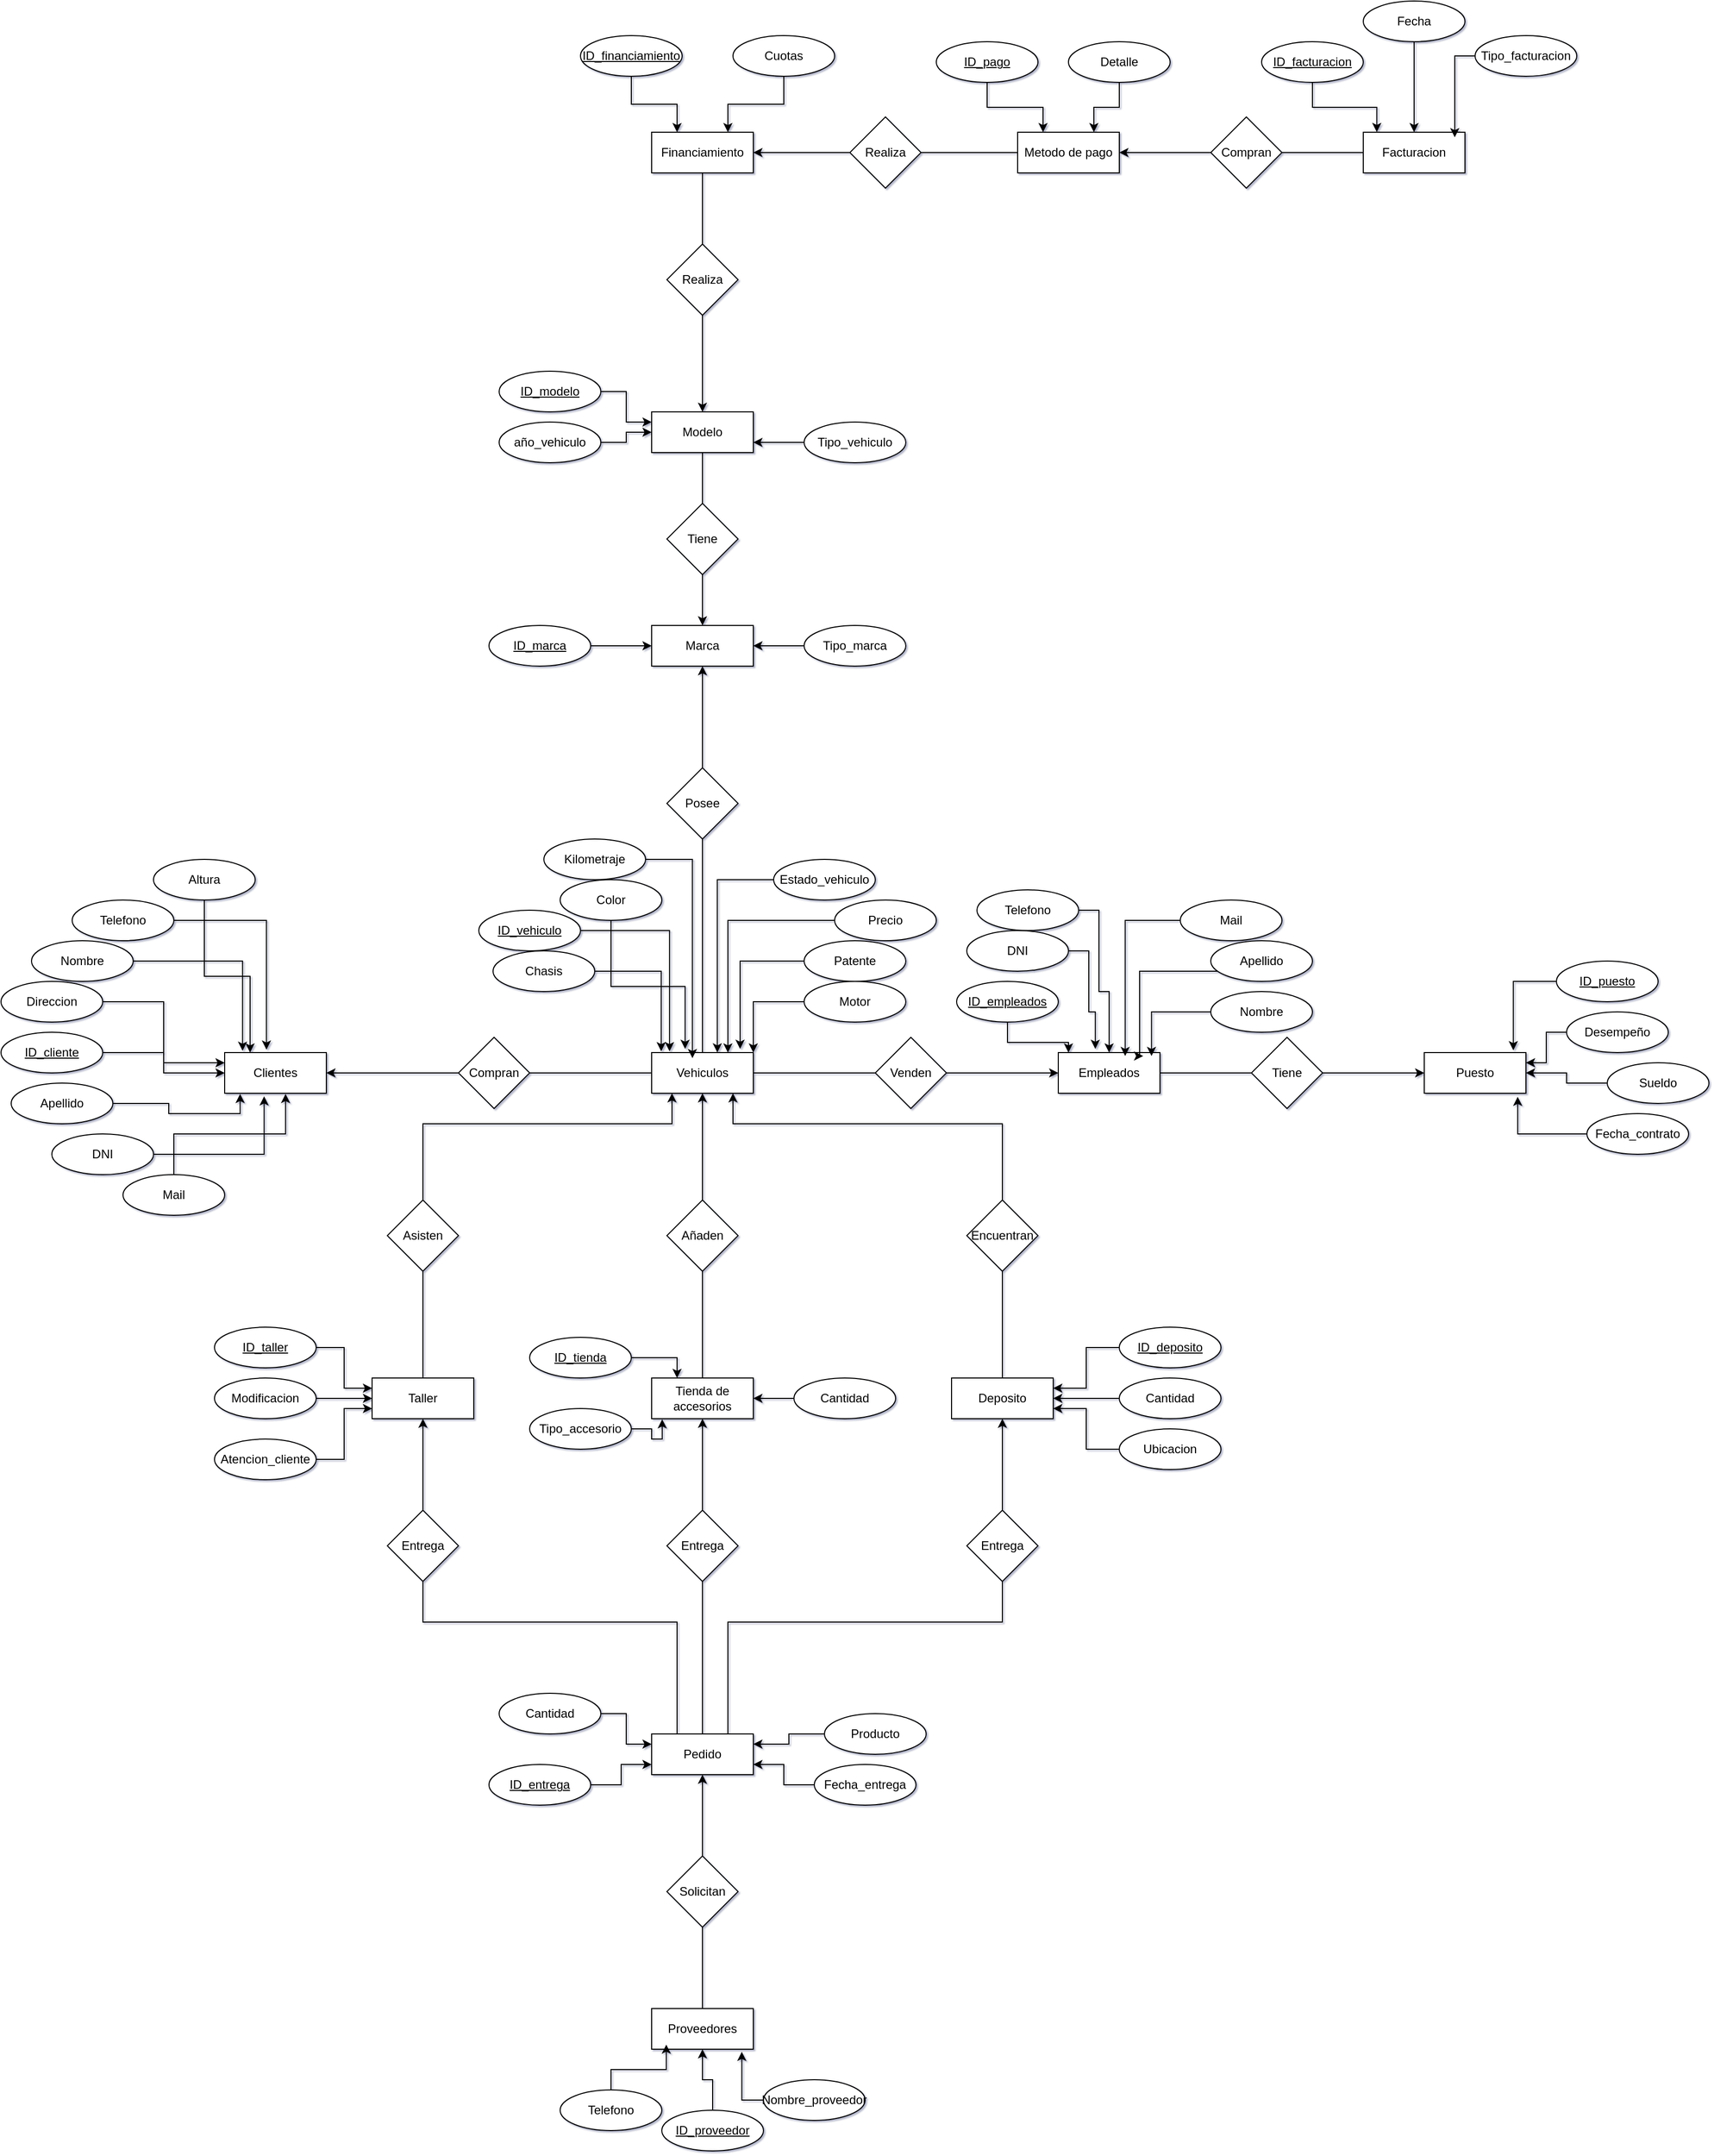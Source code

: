 <mxfile>
    <diagram name="Página-1" id="t1kIHyT1QOls8gjsTwmw">
        <mxGraphModel dx="1359" dy="1644" grid="1" gridSize="10" guides="1" tooltips="1" connect="1" arrows="1" fold="1" page="1" pageScale="1" pageWidth="827" pageHeight="1169" math="0" shadow="1">
            <root>
                <mxCell id="0"/>
                <mxCell id="1" parent="0"/>
                <mxCell id="2bgATZwEisg2KayfH_5u-1" value="Proveedores" style="rounded=0;whiteSpace=wrap;html=1;" parent="1" vertex="1">
                    <mxGeometry x="470" y="1310" width="100" height="40" as="geometry"/>
                </mxCell>
                <mxCell id="2bgATZwEisg2KayfH_5u-2" value="Tienda de accesorios" style="rounded=0;whiteSpace=wrap;html=1;" parent="1" vertex="1">
                    <mxGeometry x="470" y="690" width="100" height="40" as="geometry"/>
                </mxCell>
                <mxCell id="2bgATZwEisg2KayfH_5u-3" value="Deposito" style="rounded=0;whiteSpace=wrap;html=1;" parent="1" vertex="1">
                    <mxGeometry x="765" y="690" width="100" height="40" as="geometry"/>
                </mxCell>
                <mxCell id="2bgATZwEisg2KayfH_5u-4" value="Taller" style="rounded=0;whiteSpace=wrap;html=1;" parent="1" vertex="1">
                    <mxGeometry x="195" y="690" width="100" height="40" as="geometry"/>
                </mxCell>
                <mxCell id="2bgATZwEisg2KayfH_5u-5" value="Puesto" style="rounded=0;whiteSpace=wrap;html=1;" parent="1" vertex="1">
                    <mxGeometry x="1230" y="370" width="100" height="40" as="geometry"/>
                </mxCell>
                <mxCell id="2bgATZwEisg2KayfH_5u-6" value="Empleados" style="rounded=0;whiteSpace=wrap;html=1;" parent="1" vertex="1">
                    <mxGeometry x="870" y="370" width="100" height="40" as="geometry"/>
                </mxCell>
                <mxCell id="2bgATZwEisg2KayfH_5u-7" value="Facturacion" style="rounded=0;whiteSpace=wrap;html=1;" parent="1" vertex="1">
                    <mxGeometry x="1170" y="-535" width="100" height="40" as="geometry"/>
                </mxCell>
                <mxCell id="2bgATZwEisg2KayfH_5u-8" value="Metodo de pago" style="rounded=0;whiteSpace=wrap;html=1;" parent="1" vertex="1">
                    <mxGeometry x="830" y="-535" width="100" height="40" as="geometry"/>
                </mxCell>
                <mxCell id="2bgATZwEisg2KayfH_5u-9" value="Financiamiento" style="rounded=0;whiteSpace=wrap;html=1;" parent="1" vertex="1">
                    <mxGeometry x="470" y="-535" width="100" height="40" as="geometry"/>
                </mxCell>
                <mxCell id="2bgATZwEisg2KayfH_5u-119" style="edgeStyle=orthogonalEdgeStyle;rounded=0;orthogonalLoop=1;jettySize=auto;html=1;entryX=0.5;entryY=0;entryDx=0;entryDy=0;endArrow=none;startFill=1;startArrow=classic;" parent="1" source="2bgATZwEisg2KayfH_5u-10" target="2bgATZwEisg2KayfH_5u-116" edge="1">
                    <mxGeometry relative="1" as="geometry"/>
                </mxCell>
                <mxCell id="2bgATZwEisg2KayfH_5u-120" style="edgeStyle=orthogonalEdgeStyle;rounded=0;orthogonalLoop=1;jettySize=auto;html=1;entryX=0.5;entryY=0;entryDx=0;entryDy=0;endArrow=none;startFill=1;endFill=1;startArrow=classic;" parent="1" source="2bgATZwEisg2KayfH_5u-10" target="2bgATZwEisg2KayfH_5u-117" edge="1">
                    <mxGeometry relative="1" as="geometry">
                        <Array as="points">
                            <mxPoint x="490" y="440"/>
                            <mxPoint x="245" y="440"/>
                        </Array>
                    </mxGeometry>
                </mxCell>
                <mxCell id="2bgATZwEisg2KayfH_5u-121" style="edgeStyle=orthogonalEdgeStyle;rounded=0;orthogonalLoop=1;jettySize=auto;html=1;entryX=0.5;entryY=0;entryDx=0;entryDy=0;endArrow=none;startFill=1;startArrow=classic;" parent="1" source="2bgATZwEisg2KayfH_5u-10" target="2bgATZwEisg2KayfH_5u-115" edge="1">
                    <mxGeometry relative="1" as="geometry">
                        <Array as="points">
                            <mxPoint x="550" y="440"/>
                            <mxPoint x="815" y="440"/>
                        </Array>
                    </mxGeometry>
                </mxCell>
                <mxCell id="2bgATZwEisg2KayfH_5u-10" value="Vehiculos" style="rounded=0;whiteSpace=wrap;html=1;" parent="1" vertex="1">
                    <mxGeometry x="470" y="370" width="100" height="40" as="geometry"/>
                </mxCell>
                <mxCell id="2bgATZwEisg2KayfH_5u-11" value="Clientes" style="rounded=0;whiteSpace=wrap;html=1;" parent="1" vertex="1">
                    <mxGeometry x="50" y="370" width="100" height="40" as="geometry"/>
                </mxCell>
                <mxCell id="2bgATZwEisg2KayfH_5u-12" value="Telefono" style="ellipse;whiteSpace=wrap;html=1;" parent="1" vertex="1">
                    <mxGeometry x="-100" y="220" width="100" height="40" as="geometry"/>
                </mxCell>
                <mxCell id="2bgATZwEisg2KayfH_5u-13" value="Mail" style="ellipse;whiteSpace=wrap;html=1;" parent="1" vertex="1">
                    <mxGeometry x="-50" y="490" width="100" height="40" as="geometry"/>
                </mxCell>
                <mxCell id="2bgATZwEisg2KayfH_5u-14" value="DNI" style="ellipse;whiteSpace=wrap;html=1;" parent="1" vertex="1">
                    <mxGeometry x="-120" y="450" width="100" height="40" as="geometry"/>
                </mxCell>
                <mxCell id="2bgATZwEisg2KayfH_5u-15" value="Nombre" style="ellipse;whiteSpace=wrap;html=1;" parent="1" vertex="1">
                    <mxGeometry x="-140" y="260" width="100" height="40" as="geometry"/>
                </mxCell>
                <mxCell id="2bgATZwEisg2KayfH_5u-16" value="Apellido" style="ellipse;whiteSpace=wrap;html=1;" parent="1" vertex="1">
                    <mxGeometry x="-160" y="400" width="100" height="40" as="geometry"/>
                </mxCell>
                <mxCell id="2bgATZwEisg2KayfH_5u-21" style="edgeStyle=orthogonalEdgeStyle;rounded=0;orthogonalLoop=1;jettySize=auto;html=1;entryX=0;entryY=0.25;entryDx=0;entryDy=0;" parent="1" source="2bgATZwEisg2KayfH_5u-17" target="2bgATZwEisg2KayfH_5u-11" edge="1">
                    <mxGeometry relative="1" as="geometry"/>
                </mxCell>
                <mxCell id="2bgATZwEisg2KayfH_5u-17" value="Direccion" style="ellipse;whiteSpace=wrap;html=1;" parent="1" vertex="1">
                    <mxGeometry x="-170" y="300" width="100" height="40" as="geometry"/>
                </mxCell>
                <mxCell id="2bgATZwEisg2KayfH_5u-23" style="edgeStyle=orthogonalEdgeStyle;rounded=0;orthogonalLoop=1;jettySize=auto;html=1;entryX=0;entryY=0.5;entryDx=0;entryDy=0;" parent="1" source="2bgATZwEisg2KayfH_5u-18" target="2bgATZwEisg2KayfH_5u-11" edge="1">
                    <mxGeometry relative="1" as="geometry"/>
                </mxCell>
                <mxCell id="2bgATZwEisg2KayfH_5u-18" value="&lt;u&gt;ID_cliente&lt;/u&gt;" style="ellipse;whiteSpace=wrap;html=1;" parent="1" vertex="1">
                    <mxGeometry x="-170" y="350" width="100" height="40" as="geometry"/>
                </mxCell>
                <mxCell id="2bgATZwEisg2KayfH_5u-19" style="edgeStyle=orthogonalEdgeStyle;rounded=0;orthogonalLoop=1;jettySize=auto;html=1;entryX=0.411;entryY=-0.072;entryDx=0;entryDy=0;entryPerimeter=0;" parent="1" source="2bgATZwEisg2KayfH_5u-12" target="2bgATZwEisg2KayfH_5u-11" edge="1">
                    <mxGeometry relative="1" as="geometry"/>
                </mxCell>
                <mxCell id="2bgATZwEisg2KayfH_5u-22" style="edgeStyle=orthogonalEdgeStyle;rounded=0;orthogonalLoop=1;jettySize=auto;html=1;entryX=0.176;entryY=-0.043;entryDx=0;entryDy=0;entryPerimeter=0;" parent="1" source="2bgATZwEisg2KayfH_5u-15" target="2bgATZwEisg2KayfH_5u-11" edge="1">
                    <mxGeometry relative="1" as="geometry"/>
                </mxCell>
                <mxCell id="2bgATZwEisg2KayfH_5u-24" style="edgeStyle=orthogonalEdgeStyle;rounded=0;orthogonalLoop=1;jettySize=auto;html=1;entryX=0.152;entryY=1.016;entryDx=0;entryDy=0;entryPerimeter=0;" parent="1" source="2bgATZwEisg2KayfH_5u-16" target="2bgATZwEisg2KayfH_5u-11" edge="1">
                    <mxGeometry relative="1" as="geometry"/>
                </mxCell>
                <mxCell id="2bgATZwEisg2KayfH_5u-25" style="edgeStyle=orthogonalEdgeStyle;rounded=0;orthogonalLoop=1;jettySize=auto;html=1;entryX=0.388;entryY=1.075;entryDx=0;entryDy=0;entryPerimeter=0;" parent="1" source="2bgATZwEisg2KayfH_5u-14" target="2bgATZwEisg2KayfH_5u-11" edge="1">
                    <mxGeometry relative="1" as="geometry"/>
                </mxCell>
                <mxCell id="2bgATZwEisg2KayfH_5u-26" style="edgeStyle=orthogonalEdgeStyle;rounded=0;orthogonalLoop=1;jettySize=auto;html=1;entryX=0.599;entryY=1.016;entryDx=0;entryDy=0;entryPerimeter=0;" parent="1" source="2bgATZwEisg2KayfH_5u-13" target="2bgATZwEisg2KayfH_5u-11" edge="1">
                    <mxGeometry relative="1" as="geometry"/>
                </mxCell>
                <mxCell id="2bgATZwEisg2KayfH_5u-28" value="" style="endArrow=classic;html=1;rounded=0;entryX=1;entryY=0.5;entryDx=0;entryDy=0;exitX=0;exitY=0.5;exitDx=0;exitDy=0;" parent="1" source="2bgATZwEisg2KayfH_5u-29" target="2bgATZwEisg2KayfH_5u-11" edge="1">
                    <mxGeometry width="50" height="50" relative="1" as="geometry">
                        <mxPoint x="240.641" y="391.813" as="sourcePoint"/>
                        <mxPoint x="330" y="400" as="targetPoint"/>
                    </mxGeometry>
                </mxCell>
                <mxCell id="2bgATZwEisg2KayfH_5u-29" value="Compran" style="rhombus;whiteSpace=wrap;html=1;" parent="1" vertex="1">
                    <mxGeometry x="280" y="355" width="70" height="70" as="geometry"/>
                </mxCell>
                <mxCell id="2bgATZwEisg2KayfH_5u-31" value="" style="endArrow=none;html=1;rounded=0;entryX=0;entryY=0.5;entryDx=0;entryDy=0;exitX=1;exitY=0.5;exitDx=0;exitDy=0;" parent="1" source="2bgATZwEisg2KayfH_5u-29" target="2bgATZwEisg2KayfH_5u-10" edge="1">
                    <mxGeometry width="50" height="50" relative="1" as="geometry">
                        <mxPoint x="280" y="450" as="sourcePoint"/>
                        <mxPoint x="330" y="400" as="targetPoint"/>
                    </mxGeometry>
                </mxCell>
                <mxCell id="2bgATZwEisg2KayfH_5u-32" value="Color" style="ellipse;whiteSpace=wrap;html=1;" parent="1" vertex="1">
                    <mxGeometry x="380" y="200" width="100" height="40" as="geometry"/>
                </mxCell>
                <mxCell id="2bgATZwEisg2KayfH_5u-58" style="edgeStyle=orthogonalEdgeStyle;rounded=0;orthogonalLoop=1;jettySize=auto;html=1;entryX=0.75;entryY=0;entryDx=0;entryDy=0;" parent="1" source="2bgATZwEisg2KayfH_5u-33" target="2bgATZwEisg2KayfH_5u-10" edge="1">
                    <mxGeometry relative="1" as="geometry"/>
                </mxCell>
                <mxCell id="2bgATZwEisg2KayfH_5u-33" value="Precio" style="ellipse;whiteSpace=wrap;html=1;" parent="1" vertex="1">
                    <mxGeometry x="650" y="220" width="100" height="40" as="geometry"/>
                </mxCell>
                <mxCell id="2bgATZwEisg2KayfH_5u-34" value="Chasis" style="ellipse;whiteSpace=wrap;html=1;" parent="1" vertex="1">
                    <mxGeometry x="314" y="270" width="100" height="40" as="geometry"/>
                </mxCell>
                <mxCell id="2bgATZwEisg2KayfH_5u-70" style="edgeStyle=orthogonalEdgeStyle;rounded=0;orthogonalLoop=1;jettySize=auto;html=1;entryX=1;entryY=0.75;entryDx=0;entryDy=0;exitX=0;exitY=0.5;exitDx=0;exitDy=0;" parent="1" source="2bgATZwEisg2KayfH_5u-35" target="2bgATZwEisg2KayfH_5u-51" edge="1">
                    <mxGeometry relative="1" as="geometry">
                        <mxPoint x="610.0" y="-180" as="sourcePoint"/>
                    </mxGeometry>
                </mxCell>
                <mxCell id="2bgATZwEisg2KayfH_5u-35" value="Tipo_vehiculo" style="ellipse;whiteSpace=wrap;html=1;" parent="1" vertex="1">
                    <mxGeometry x="620" y="-250" width="100" height="40" as="geometry"/>
                </mxCell>
                <mxCell id="2bgATZwEisg2KayfH_5u-37" value="Patente" style="ellipse;whiteSpace=wrap;html=1;" parent="1" vertex="1">
                    <mxGeometry x="620" y="260" width="100" height="40" as="geometry"/>
                </mxCell>
                <mxCell id="2bgATZwEisg2KayfH_5u-38" value="&lt;u&gt;ID_vehiculo&lt;/u&gt;" style="ellipse;whiteSpace=wrap;html=1;" parent="1" vertex="1">
                    <mxGeometry x="300" y="230" width="100" height="40" as="geometry"/>
                </mxCell>
                <mxCell id="2bgATZwEisg2KayfH_5u-55" style="edgeStyle=orthogonalEdgeStyle;rounded=0;orthogonalLoop=1;jettySize=auto;html=1;entryX=1;entryY=0;entryDx=0;entryDy=0;" parent="1" source="2bgATZwEisg2KayfH_5u-41" target="2bgATZwEisg2KayfH_5u-10" edge="1">
                    <mxGeometry relative="1" as="geometry"/>
                </mxCell>
                <mxCell id="2bgATZwEisg2KayfH_5u-41" value="Motor" style="ellipse;whiteSpace=wrap;html=1;" parent="1" vertex="1">
                    <mxGeometry x="620" y="300" width="100" height="40" as="geometry"/>
                </mxCell>
                <mxCell id="2bgATZwEisg2KayfH_5u-73" style="edgeStyle=orthogonalEdgeStyle;rounded=0;orthogonalLoop=1;jettySize=auto;html=1;entryX=0;entryY=0.5;entryDx=0;entryDy=0;" parent="1" source="2bgATZwEisg2KayfH_5u-42" target="2bgATZwEisg2KayfH_5u-69" edge="1">
                    <mxGeometry relative="1" as="geometry"/>
                </mxCell>
                <mxCell id="2bgATZwEisg2KayfH_5u-42" value="&lt;u&gt;ID_marca&lt;/u&gt;" style="ellipse;whiteSpace=wrap;html=1;" parent="1" vertex="1">
                    <mxGeometry x="310" y="-50" width="100" height="40" as="geometry"/>
                </mxCell>
                <mxCell id="2bgATZwEisg2KayfH_5u-51" value="Modelo" style="rounded=0;whiteSpace=wrap;html=1;" parent="1" vertex="1">
                    <mxGeometry x="470" y="-260" width="100" height="40" as="geometry"/>
                </mxCell>
                <mxCell id="2bgATZwEisg2KayfH_5u-66" style="edgeStyle=orthogonalEdgeStyle;rounded=0;orthogonalLoop=1;jettySize=auto;html=1;" parent="1" source="2bgATZwEisg2KayfH_5u-52" target="2bgATZwEisg2KayfH_5u-51" edge="1">
                    <mxGeometry relative="1" as="geometry"/>
                </mxCell>
                <mxCell id="2bgATZwEisg2KayfH_5u-52" value="año_vehiculo" style="ellipse;whiteSpace=wrap;html=1;" parent="1" vertex="1">
                    <mxGeometry x="320" y="-250" width="100" height="40" as="geometry"/>
                </mxCell>
                <mxCell id="2bgATZwEisg2KayfH_5u-65" style="edgeStyle=orthogonalEdgeStyle;rounded=0;orthogonalLoop=1;jettySize=auto;html=1;entryX=0;entryY=0.25;entryDx=0;entryDy=0;" parent="1" source="2bgATZwEisg2KayfH_5u-53" target="2bgATZwEisg2KayfH_5u-51" edge="1">
                    <mxGeometry relative="1" as="geometry"/>
                </mxCell>
                <mxCell id="2bgATZwEisg2KayfH_5u-53" value="&lt;u&gt;ID_modelo&lt;/u&gt;" style="ellipse;whiteSpace=wrap;html=1;" parent="1" vertex="1">
                    <mxGeometry x="320" y="-300" width="100" height="40" as="geometry"/>
                </mxCell>
                <mxCell id="2bgATZwEisg2KayfH_5u-54" style="edgeStyle=orthogonalEdgeStyle;rounded=0;orthogonalLoop=1;jettySize=auto;html=1;entryX=0.87;entryY=-0.091;entryDx=0;entryDy=0;entryPerimeter=0;" parent="1" source="2bgATZwEisg2KayfH_5u-37" target="2bgATZwEisg2KayfH_5u-10" edge="1">
                    <mxGeometry relative="1" as="geometry"/>
                </mxCell>
                <mxCell id="2bgATZwEisg2KayfH_5u-56" style="edgeStyle=orthogonalEdgeStyle;rounded=0;orthogonalLoop=1;jettySize=auto;html=1;entryX=0.094;entryY=-0.032;entryDx=0;entryDy=0;entryPerimeter=0;" parent="1" source="2bgATZwEisg2KayfH_5u-34" target="2bgATZwEisg2KayfH_5u-10" edge="1">
                    <mxGeometry relative="1" as="geometry"/>
                </mxCell>
                <mxCell id="2bgATZwEisg2KayfH_5u-59" style="edgeStyle=orthogonalEdgeStyle;rounded=0;orthogonalLoop=1;jettySize=auto;html=1;entryX=0.176;entryY=-0.032;entryDx=0;entryDy=0;entryPerimeter=0;" parent="1" source="2bgATZwEisg2KayfH_5u-38" target="2bgATZwEisg2KayfH_5u-10" edge="1">
                    <mxGeometry relative="1" as="geometry"/>
                </mxCell>
                <mxCell id="2bgATZwEisg2KayfH_5u-62" value="Posee" style="rhombus;whiteSpace=wrap;html=1;" parent="1" vertex="1">
                    <mxGeometry x="485" y="90" width="70" height="70" as="geometry"/>
                </mxCell>
                <mxCell id="2bgATZwEisg2KayfH_5u-63" value="" style="endArrow=none;html=1;rounded=0;entryX=0.5;entryY=1;entryDx=0;entryDy=0;exitX=0.5;exitY=0;exitDx=0;exitDy=0;" parent="1" source="2bgATZwEisg2KayfH_5u-10" target="2bgATZwEisg2KayfH_5u-62" edge="1">
                    <mxGeometry width="50" height="50" relative="1" as="geometry">
                        <mxPoint x="370" y="170" as="sourcePoint"/>
                        <mxPoint x="420" y="120" as="targetPoint"/>
                    </mxGeometry>
                </mxCell>
                <mxCell id="2bgATZwEisg2KayfH_5u-69" value="Marca" style="rounded=0;whiteSpace=wrap;html=1;" parent="1" vertex="1">
                    <mxGeometry x="470" y="-50" width="100" height="40" as="geometry"/>
                </mxCell>
                <mxCell id="2bgATZwEisg2KayfH_5u-71" style="edgeStyle=orthogonalEdgeStyle;rounded=0;orthogonalLoop=1;jettySize=auto;html=1;entryX=0.329;entryY=-0.091;entryDx=0;entryDy=0;entryPerimeter=0;" parent="1" source="2bgATZwEisg2KayfH_5u-32" target="2bgATZwEisg2KayfH_5u-10" edge="1">
                    <mxGeometry relative="1" as="geometry"/>
                </mxCell>
                <mxCell id="2bgATZwEisg2KayfH_5u-74" style="edgeStyle=orthogonalEdgeStyle;rounded=0;orthogonalLoop=1;jettySize=auto;html=1;entryX=1;entryY=0.5;entryDx=0;entryDy=0;" parent="1" source="2bgATZwEisg2KayfH_5u-72" target="2bgATZwEisg2KayfH_5u-69" edge="1">
                    <mxGeometry relative="1" as="geometry"/>
                </mxCell>
                <mxCell id="2bgATZwEisg2KayfH_5u-72" value="Tipo_marca" style="ellipse;whiteSpace=wrap;html=1;" parent="1" vertex="1">
                    <mxGeometry x="620" y="-50" width="100" height="40" as="geometry"/>
                </mxCell>
                <mxCell id="2bgATZwEisg2KayfH_5u-77" value="Estado_vehiculo" style="ellipse;whiteSpace=wrap;html=1;" parent="1" vertex="1">
                    <mxGeometry x="590" y="180" width="100" height="40" as="geometry"/>
                </mxCell>
                <mxCell id="2bgATZwEisg2KayfH_5u-78" style="edgeStyle=orthogonalEdgeStyle;rounded=0;orthogonalLoop=1;jettySize=auto;html=1;entryX=0.646;entryY=-0.003;entryDx=0;entryDy=0;entryPerimeter=0;" parent="1" source="2bgATZwEisg2KayfH_5u-77" target="2bgATZwEisg2KayfH_5u-10" edge="1">
                    <mxGeometry relative="1" as="geometry"/>
                </mxCell>
                <mxCell id="2bgATZwEisg2KayfH_5u-80" value="" style="endArrow=none;html=1;rounded=0;entryX=0.5;entryY=1;entryDx=0;entryDy=0;exitX=0.5;exitY=0;exitDx=0;exitDy=0;" parent="1" source="2bgATZwEisg2KayfH_5u-81" target="2bgATZwEisg2KayfH_5u-51" edge="1">
                    <mxGeometry width="50" height="50" relative="1" as="geometry">
                        <mxPoint x="460" y="-110" as="sourcePoint"/>
                        <mxPoint x="510" y="-160" as="targetPoint"/>
                    </mxGeometry>
                </mxCell>
                <mxCell id="2bgATZwEisg2KayfH_5u-81" value="Tiene" style="rhombus;whiteSpace=wrap;html=1;" parent="1" vertex="1">
                    <mxGeometry x="485" y="-170" width="70" height="70" as="geometry"/>
                </mxCell>
                <mxCell id="2bgATZwEisg2KayfH_5u-82" value="" style="endArrow=none;html=1;rounded=0;entryX=0.5;entryY=1;entryDx=0;entryDy=0;exitX=0.5;exitY=0;exitDx=0;exitDy=0;endFill=1;startFill=1;startArrow=classic;" parent="1" source="2bgATZwEisg2KayfH_5u-69" target="2bgATZwEisg2KayfH_5u-81" edge="1">
                    <mxGeometry width="50" height="50" relative="1" as="geometry">
                        <mxPoint x="400" y="-80" as="sourcePoint"/>
                        <mxPoint x="450" y="-130" as="targetPoint"/>
                    </mxGeometry>
                </mxCell>
                <mxCell id="2bgATZwEisg2KayfH_5u-83" value="Venden" style="rhombus;whiteSpace=wrap;html=1;" parent="1" vertex="1">
                    <mxGeometry x="690" y="355" width="70" height="70" as="geometry"/>
                </mxCell>
                <mxCell id="2bgATZwEisg2KayfH_5u-84" value="" style="endArrow=classic;html=1;rounded=0;entryX=0;entryY=0.5;entryDx=0;entryDy=0;exitX=1;exitY=0.5;exitDx=0;exitDy=0;" parent="1" source="2bgATZwEisg2KayfH_5u-83" target="2bgATZwEisg2KayfH_5u-6" edge="1">
                    <mxGeometry width="50" height="50" relative="1" as="geometry">
                        <mxPoint x="680" y="500" as="sourcePoint"/>
                        <mxPoint x="730" y="450" as="targetPoint"/>
                    </mxGeometry>
                </mxCell>
                <mxCell id="2bgATZwEisg2KayfH_5u-85" value="" style="endArrow=none;html=1;rounded=0;entryX=0;entryY=0.5;entryDx=0;entryDy=0;exitX=1;exitY=0.5;exitDx=0;exitDy=0;" parent="1" source="2bgATZwEisg2KayfH_5u-10" target="2bgATZwEisg2KayfH_5u-83" edge="1">
                    <mxGeometry width="50" height="50" relative="1" as="geometry">
                        <mxPoint x="620" y="500" as="sourcePoint"/>
                        <mxPoint x="670" y="450" as="targetPoint"/>
                    </mxGeometry>
                </mxCell>
                <mxCell id="2bgATZwEisg2KayfH_5u-86" value="&lt;u&gt;ID_empleados&lt;/u&gt;" style="ellipse;whiteSpace=wrap;html=1;" parent="1" vertex="1">
                    <mxGeometry x="770" y="300" width="100" height="40" as="geometry"/>
                </mxCell>
                <mxCell id="2bgATZwEisg2KayfH_5u-96" style="edgeStyle=orthogonalEdgeStyle;rounded=0;orthogonalLoop=1;jettySize=auto;html=1;entryX=0.5;entryY=0;entryDx=0;entryDy=0;" parent="1" source="2bgATZwEisg2KayfH_5u-87" target="2bgATZwEisg2KayfH_5u-6" edge="1">
                    <mxGeometry relative="1" as="geometry">
                        <Array as="points">
                            <mxPoint x="910" y="230"/>
                            <mxPoint x="910" y="310"/>
                            <mxPoint x="920" y="310"/>
                        </Array>
                    </mxGeometry>
                </mxCell>
                <mxCell id="2bgATZwEisg2KayfH_5u-87" value="Telefono" style="ellipse;whiteSpace=wrap;html=1;" parent="1" vertex="1">
                    <mxGeometry x="790" y="210" width="100" height="40" as="geometry"/>
                </mxCell>
                <mxCell id="2bgATZwEisg2KayfH_5u-88" value="Nombre" style="ellipse;whiteSpace=wrap;html=1;" parent="1" vertex="1">
                    <mxGeometry x="1020" y="310" width="100" height="40" as="geometry"/>
                </mxCell>
                <mxCell id="2bgATZwEisg2KayfH_5u-89" value="Apellido" style="ellipse;whiteSpace=wrap;html=1;" parent="1" vertex="1">
                    <mxGeometry x="1020" y="260" width="100" height="40" as="geometry"/>
                </mxCell>
                <mxCell id="2bgATZwEisg2KayfH_5u-90" value="Mail" style="ellipse;whiteSpace=wrap;html=1;" parent="1" vertex="1">
                    <mxGeometry x="990" y="220" width="100" height="40" as="geometry"/>
                </mxCell>
                <mxCell id="2bgATZwEisg2KayfH_5u-91" value="DNI" style="ellipse;whiteSpace=wrap;html=1;" parent="1" vertex="1">
                    <mxGeometry x="780" y="250" width="100" height="40" as="geometry"/>
                </mxCell>
                <mxCell id="2bgATZwEisg2KayfH_5u-94" style="edgeStyle=orthogonalEdgeStyle;rounded=0;orthogonalLoop=1;jettySize=auto;html=1;entryX=0.1;entryY=0;entryDx=0;entryDy=0;entryPerimeter=0;" parent="1" source="2bgATZwEisg2KayfH_5u-86" target="2bgATZwEisg2KayfH_5u-6" edge="1">
                    <mxGeometry relative="1" as="geometry"/>
                </mxCell>
                <mxCell id="2bgATZwEisg2KayfH_5u-95" style="edgeStyle=orthogonalEdgeStyle;rounded=0;orthogonalLoop=1;jettySize=auto;html=1;entryX=0.364;entryY=-0.091;entryDx=0;entryDy=0;entryPerimeter=0;" parent="1" source="2bgATZwEisg2KayfH_5u-91" target="2bgATZwEisg2KayfH_5u-6" edge="1">
                    <mxGeometry relative="1" as="geometry">
                        <Array as="points">
                            <mxPoint x="900" y="270"/>
                            <mxPoint x="900" y="330"/>
                            <mxPoint x="906" y="330"/>
                        </Array>
                    </mxGeometry>
                </mxCell>
                <mxCell id="2bgATZwEisg2KayfH_5u-97" style="edgeStyle=orthogonalEdgeStyle;rounded=0;orthogonalLoop=1;jettySize=auto;html=1;entryX=0.917;entryY=0.085;entryDx=0;entryDy=0;entryPerimeter=0;" parent="1" source="2bgATZwEisg2KayfH_5u-88" target="2bgATZwEisg2KayfH_5u-6" edge="1">
                    <mxGeometry relative="1" as="geometry"/>
                </mxCell>
                <mxCell id="2bgATZwEisg2KayfH_5u-98" style="edgeStyle=orthogonalEdgeStyle;rounded=0;orthogonalLoop=1;jettySize=auto;html=1;entryX=0.835;entryY=0.085;entryDx=0;entryDy=0;entryPerimeter=0;" parent="1" source="2bgATZwEisg2KayfH_5u-89" target="2bgATZwEisg2KayfH_5u-6" edge="1">
                    <mxGeometry relative="1" as="geometry">
                        <Array as="points">
                            <mxPoint x="950" y="290"/>
                            <mxPoint x="950" y="373"/>
                        </Array>
                    </mxGeometry>
                </mxCell>
                <mxCell id="2bgATZwEisg2KayfH_5u-99" style="edgeStyle=orthogonalEdgeStyle;rounded=0;orthogonalLoop=1;jettySize=auto;html=1;entryX=0.658;entryY=0.085;entryDx=0;entryDy=0;entryPerimeter=0;" parent="1" source="2bgATZwEisg2KayfH_5u-90" target="2bgATZwEisg2KayfH_5u-6" edge="1">
                    <mxGeometry relative="1" as="geometry"/>
                </mxCell>
                <mxCell id="2bgATZwEisg2KayfH_5u-100" value="Tiene" style="rhombus;whiteSpace=wrap;html=1;" parent="1" vertex="1">
                    <mxGeometry x="1060" y="355" width="70" height="70" as="geometry"/>
                </mxCell>
                <mxCell id="2bgATZwEisg2KayfH_5u-101" value="" style="endArrow=classic;html=1;rounded=0;entryX=0;entryY=0.5;entryDx=0;entryDy=0;exitX=1;exitY=0.5;exitDx=0;exitDy=0;" parent="1" source="2bgATZwEisg2KayfH_5u-100" target="2bgATZwEisg2KayfH_5u-5" edge="1">
                    <mxGeometry width="50" height="50" relative="1" as="geometry">
                        <mxPoint x="1100" y="510" as="sourcePoint"/>
                        <mxPoint x="1150" y="460" as="targetPoint"/>
                    </mxGeometry>
                </mxCell>
                <mxCell id="2bgATZwEisg2KayfH_5u-102" value="" style="endArrow=none;html=1;rounded=0;entryX=0;entryY=0.5;entryDx=0;entryDy=0;exitX=1;exitY=0.5;exitDx=0;exitDy=0;" parent="1" source="2bgATZwEisg2KayfH_5u-6" target="2bgATZwEisg2KayfH_5u-100" edge="1">
                    <mxGeometry width="50" height="50" relative="1" as="geometry">
                        <mxPoint x="980" y="520" as="sourcePoint"/>
                        <mxPoint x="1030" y="470" as="targetPoint"/>
                    </mxGeometry>
                </mxCell>
                <mxCell id="2bgATZwEisg2KayfH_5u-103" value="Fecha_contrato" style="ellipse;whiteSpace=wrap;html=1;" parent="1" vertex="1">
                    <mxGeometry x="1390" y="430" width="100" height="40" as="geometry"/>
                </mxCell>
                <mxCell id="2bgATZwEisg2KayfH_5u-109" style="edgeStyle=orthogonalEdgeStyle;rounded=0;orthogonalLoop=1;jettySize=auto;html=1;entryX=1;entryY=0.5;entryDx=0;entryDy=0;" parent="1" source="2bgATZwEisg2KayfH_5u-104" target="2bgATZwEisg2KayfH_5u-5" edge="1">
                    <mxGeometry relative="1" as="geometry"/>
                </mxCell>
                <mxCell id="2bgATZwEisg2KayfH_5u-104" value="Sueldo" style="ellipse;whiteSpace=wrap;html=1;" parent="1" vertex="1">
                    <mxGeometry x="1410" y="380" width="100" height="40" as="geometry"/>
                </mxCell>
                <mxCell id="2bgATZwEisg2KayfH_5u-108" style="edgeStyle=orthogonalEdgeStyle;rounded=0;orthogonalLoop=1;jettySize=auto;html=1;entryX=1;entryY=0.25;entryDx=0;entryDy=0;" parent="1" source="2bgATZwEisg2KayfH_5u-105" target="2bgATZwEisg2KayfH_5u-5" edge="1">
                    <mxGeometry relative="1" as="geometry"/>
                </mxCell>
                <mxCell id="2bgATZwEisg2KayfH_5u-105" value="Desempeño" style="ellipse;whiteSpace=wrap;html=1;" parent="1" vertex="1">
                    <mxGeometry x="1370" y="330" width="100" height="40" as="geometry"/>
                </mxCell>
                <mxCell id="2bgATZwEisg2KayfH_5u-106" value="&lt;u&gt;ID_puesto&lt;/u&gt;" style="ellipse;whiteSpace=wrap;html=1;" parent="1" vertex="1">
                    <mxGeometry x="1360" y="280" width="100" height="40" as="geometry"/>
                </mxCell>
                <mxCell id="2bgATZwEisg2KayfH_5u-107" style="edgeStyle=orthogonalEdgeStyle;rounded=0;orthogonalLoop=1;jettySize=auto;html=1;entryX=0.876;entryY=-0.057;entryDx=0;entryDy=0;entryPerimeter=0;" parent="1" source="2bgATZwEisg2KayfH_5u-106" target="2bgATZwEisg2KayfH_5u-5" edge="1">
                    <mxGeometry relative="1" as="geometry"/>
                </mxCell>
                <mxCell id="2bgATZwEisg2KayfH_5u-110" style="edgeStyle=orthogonalEdgeStyle;rounded=0;orthogonalLoop=1;jettySize=auto;html=1;entryX=0.919;entryY=1.086;entryDx=0;entryDy=0;entryPerimeter=0;" parent="1" source="2bgATZwEisg2KayfH_5u-103" target="2bgATZwEisg2KayfH_5u-5" edge="1">
                    <mxGeometry relative="1" as="geometry"/>
                </mxCell>
                <mxCell id="2bgATZwEisg2KayfH_5u-111" value="Realiza" style="rhombus;whiteSpace=wrap;html=1;" parent="1" vertex="1">
                    <mxGeometry x="485" y="-425" width="70" height="70" as="geometry"/>
                </mxCell>
                <mxCell id="2bgATZwEisg2KayfH_5u-112" value="Compran" style="rhombus;whiteSpace=wrap;html=1;" parent="1" vertex="1">
                    <mxGeometry x="1020" y="-550" width="70" height="70" as="geometry"/>
                </mxCell>
                <mxCell id="2bgATZwEisg2KayfH_5u-113" value="Realiza" style="rhombus;whiteSpace=wrap;html=1;" parent="1" vertex="1">
                    <mxGeometry x="665" y="-550" width="70" height="70" as="geometry"/>
                </mxCell>
                <mxCell id="2bgATZwEisg2KayfH_5u-115" value="Encuentran" style="rhombus;whiteSpace=wrap;html=1;" parent="1" vertex="1">
                    <mxGeometry x="780" y="515" width="70" height="70" as="geometry"/>
                </mxCell>
                <mxCell id="2bgATZwEisg2KayfH_5u-116" value="Añaden" style="rhombus;whiteSpace=wrap;html=1;" parent="1" vertex="1">
                    <mxGeometry x="485" y="515" width="70" height="70" as="geometry"/>
                </mxCell>
                <mxCell id="2bgATZwEisg2KayfH_5u-117" value="Asisten" style="rhombus;whiteSpace=wrap;html=1;" parent="1" vertex="1">
                    <mxGeometry x="210" y="515" width="70" height="70" as="geometry"/>
                </mxCell>
                <mxCell id="2bgATZwEisg2KayfH_5u-128" style="edgeStyle=orthogonalEdgeStyle;rounded=0;orthogonalLoop=1;jettySize=auto;html=1;entryX=0;entryY=0.75;entryDx=0;entryDy=0;" parent="1" source="2bgATZwEisg2KayfH_5u-122" target="2bgATZwEisg2KayfH_5u-4" edge="1">
                    <mxGeometry relative="1" as="geometry"/>
                </mxCell>
                <mxCell id="2bgATZwEisg2KayfH_5u-122" value="Atencion_cliente" style="ellipse;whiteSpace=wrap;html=1;" parent="1" vertex="1">
                    <mxGeometry x="40" y="750" width="100" height="40" as="geometry"/>
                </mxCell>
                <mxCell id="2bgATZwEisg2KayfH_5u-127" style="edgeStyle=orthogonalEdgeStyle;rounded=0;orthogonalLoop=1;jettySize=auto;html=1;entryX=0;entryY=0.5;entryDx=0;entryDy=0;" parent="1" source="2bgATZwEisg2KayfH_5u-123" target="2bgATZwEisg2KayfH_5u-4" edge="1">
                    <mxGeometry relative="1" as="geometry"/>
                </mxCell>
                <mxCell id="2bgATZwEisg2KayfH_5u-123" value="Modificacion" style="ellipse;whiteSpace=wrap;html=1;" parent="1" vertex="1">
                    <mxGeometry x="40" y="690" width="100" height="40" as="geometry"/>
                </mxCell>
                <mxCell id="2bgATZwEisg2KayfH_5u-126" style="edgeStyle=orthogonalEdgeStyle;rounded=0;orthogonalLoop=1;jettySize=auto;html=1;entryX=0;entryY=0.25;entryDx=0;entryDy=0;" parent="1" source="2bgATZwEisg2KayfH_5u-124" target="2bgATZwEisg2KayfH_5u-4" edge="1">
                    <mxGeometry relative="1" as="geometry"/>
                </mxCell>
                <mxCell id="2bgATZwEisg2KayfH_5u-124" value="&lt;u&gt;ID_taller&lt;/u&gt;" style="ellipse;whiteSpace=wrap;html=1;" parent="1" vertex="1">
                    <mxGeometry x="40" y="640" width="100" height="40" as="geometry"/>
                </mxCell>
                <mxCell id="2bgATZwEisg2KayfH_5u-125" value="" style="endArrow=none;html=1;rounded=0;entryX=0.5;entryY=1;entryDx=0;entryDy=0;exitX=0.5;exitY=0;exitDx=0;exitDy=0;startArrow=none;startFill=0;" parent="1" source="2bgATZwEisg2KayfH_5u-4" target="2bgATZwEisg2KayfH_5u-117" edge="1">
                    <mxGeometry width="50" height="50" relative="1" as="geometry">
                        <mxPoint x="200" y="660" as="sourcePoint"/>
                        <mxPoint x="250" y="610" as="targetPoint"/>
                    </mxGeometry>
                </mxCell>
                <mxCell id="2bgATZwEisg2KayfH_5u-129" value="" style="endArrow=none;html=1;rounded=0;entryX=0.5;entryY=1;entryDx=0;entryDy=0;exitX=0.5;exitY=0;exitDx=0;exitDy=0;startArrow=none;startFill=0;" parent="1" source="2bgATZwEisg2KayfH_5u-2" target="2bgATZwEisg2KayfH_5u-116" edge="1">
                    <mxGeometry width="50" height="50" relative="1" as="geometry">
                        <mxPoint x="400" y="680" as="sourcePoint"/>
                        <mxPoint x="450" y="630" as="targetPoint"/>
                    </mxGeometry>
                </mxCell>
                <mxCell id="2bgATZwEisg2KayfH_5u-130" value="" style="endArrow=none;html=1;rounded=0;entryX=0.5;entryY=1;entryDx=0;entryDy=0;exitX=0.5;exitY=0;exitDx=0;exitDy=0;endFill=1;startFill=0;startArrow=none;" parent="1" source="2bgATZwEisg2KayfH_5u-3" target="2bgATZwEisg2KayfH_5u-115" edge="1">
                    <mxGeometry width="50" height="50" relative="1" as="geometry">
                        <mxPoint x="610" y="670" as="sourcePoint"/>
                        <mxPoint x="660" y="620" as="targetPoint"/>
                    </mxGeometry>
                </mxCell>
                <mxCell id="2bgATZwEisg2KayfH_5u-136" style="edgeStyle=orthogonalEdgeStyle;rounded=0;orthogonalLoop=1;jettySize=auto;html=1;entryX=1;entryY=0.75;entryDx=0;entryDy=0;" parent="1" source="2bgATZwEisg2KayfH_5u-131" target="2bgATZwEisg2KayfH_5u-3" edge="1">
                    <mxGeometry relative="1" as="geometry"/>
                </mxCell>
                <mxCell id="2bgATZwEisg2KayfH_5u-131" value="Ubicacion" style="ellipse;whiteSpace=wrap;html=1;" parent="1" vertex="1">
                    <mxGeometry x="930" y="740" width="100" height="40" as="geometry"/>
                </mxCell>
                <mxCell id="2bgATZwEisg2KayfH_5u-135" style="edgeStyle=orthogonalEdgeStyle;rounded=0;orthogonalLoop=1;jettySize=auto;html=1;entryX=1;entryY=0.5;entryDx=0;entryDy=0;" parent="1" source="2bgATZwEisg2KayfH_5u-132" target="2bgATZwEisg2KayfH_5u-3" edge="1">
                    <mxGeometry relative="1" as="geometry"/>
                </mxCell>
                <mxCell id="2bgATZwEisg2KayfH_5u-132" value="Cantidad" style="ellipse;whiteSpace=wrap;html=1;" parent="1" vertex="1">
                    <mxGeometry x="930" y="690" width="100" height="40" as="geometry"/>
                </mxCell>
                <mxCell id="2bgATZwEisg2KayfH_5u-134" style="edgeStyle=orthogonalEdgeStyle;rounded=0;orthogonalLoop=1;jettySize=auto;html=1;entryX=1;entryY=0.25;entryDx=0;entryDy=0;" parent="1" source="2bgATZwEisg2KayfH_5u-133" target="2bgATZwEisg2KayfH_5u-3" edge="1">
                    <mxGeometry relative="1" as="geometry"/>
                </mxCell>
                <mxCell id="2bgATZwEisg2KayfH_5u-133" value="&lt;u&gt;ID_deposito&lt;/u&gt;" style="ellipse;whiteSpace=wrap;html=1;" parent="1" vertex="1">
                    <mxGeometry x="930" y="640" width="100" height="40" as="geometry"/>
                </mxCell>
                <mxCell id="2bgATZwEisg2KayfH_5u-140" style="edgeStyle=orthogonalEdgeStyle;rounded=0;orthogonalLoop=1;jettySize=auto;html=1;entryX=1;entryY=0.5;entryDx=0;entryDy=0;" parent="1" source="2bgATZwEisg2KayfH_5u-137" target="2bgATZwEisg2KayfH_5u-2" edge="1">
                    <mxGeometry relative="1" as="geometry"/>
                </mxCell>
                <mxCell id="2bgATZwEisg2KayfH_5u-137" value="Cantidad" style="ellipse;whiteSpace=wrap;html=1;" parent="1" vertex="1">
                    <mxGeometry x="610" y="690" width="100" height="40" as="geometry"/>
                </mxCell>
                <mxCell id="2bgATZwEisg2KayfH_5u-138" value="Tipo_accesorio" style="ellipse;whiteSpace=wrap;html=1;" parent="1" vertex="1">
                    <mxGeometry x="350" y="720" width="100" height="40" as="geometry"/>
                </mxCell>
                <mxCell id="2bgATZwEisg2KayfH_5u-141" style="edgeStyle=orthogonalEdgeStyle;rounded=0;orthogonalLoop=1;jettySize=auto;html=1;entryX=0.25;entryY=0;entryDx=0;entryDy=0;" parent="1" source="2bgATZwEisg2KayfH_5u-139" target="2bgATZwEisg2KayfH_5u-2" edge="1">
                    <mxGeometry relative="1" as="geometry"/>
                </mxCell>
                <mxCell id="2bgATZwEisg2KayfH_5u-139" value="&lt;u&gt;ID_tienda&lt;/u&gt;" style="ellipse;whiteSpace=wrap;html=1;" parent="1" vertex="1">
                    <mxGeometry x="350" y="650" width="100" height="40" as="geometry"/>
                </mxCell>
                <mxCell id="2bgATZwEisg2KayfH_5u-142" style="edgeStyle=orthogonalEdgeStyle;rounded=0;orthogonalLoop=1;jettySize=auto;html=1;entryX=0.104;entryY=1.014;entryDx=0;entryDy=0;entryPerimeter=0;" parent="1" source="2bgATZwEisg2KayfH_5u-138" target="2bgATZwEisg2KayfH_5u-2" edge="1">
                    <mxGeometry relative="1" as="geometry"/>
                </mxCell>
                <mxCell id="2bgATZwEisg2KayfH_5u-164" style="edgeStyle=orthogonalEdgeStyle;rounded=0;orthogonalLoop=1;jettySize=auto;html=1;entryX=1;entryY=0.75;entryDx=0;entryDy=0;" parent="1" source="2bgATZwEisg2KayfH_5u-143" target="2bgATZwEisg2KayfH_5u-148" edge="1">
                    <mxGeometry relative="1" as="geometry"/>
                </mxCell>
                <mxCell id="2bgATZwEisg2KayfH_5u-143" value="Fecha_entrega" style="ellipse;whiteSpace=wrap;html=1;" parent="1" vertex="1">
                    <mxGeometry x="630" y="1070" width="100" height="40" as="geometry"/>
                </mxCell>
                <mxCell id="2bgATZwEisg2KayfH_5u-162" style="edgeStyle=orthogonalEdgeStyle;rounded=0;orthogonalLoop=1;jettySize=auto;html=1;entryX=0;entryY=0.25;entryDx=0;entryDy=0;" parent="1" source="2bgATZwEisg2KayfH_5u-144" target="2bgATZwEisg2KayfH_5u-148" edge="1">
                    <mxGeometry relative="1" as="geometry"/>
                </mxCell>
                <mxCell id="2bgATZwEisg2KayfH_5u-144" value="Cantidad" style="ellipse;whiteSpace=wrap;html=1;" parent="1" vertex="1">
                    <mxGeometry x="320" y="1000" width="100" height="40" as="geometry"/>
                </mxCell>
                <mxCell id="2IiFsOD-Vg7sES_q1M66-5" style="edgeStyle=orthogonalEdgeStyle;rounded=0;orthogonalLoop=1;jettySize=auto;html=1;" parent="1" source="2bgATZwEisg2KayfH_5u-145" target="2bgATZwEisg2KayfH_5u-1" edge="1">
                    <mxGeometry relative="1" as="geometry"/>
                </mxCell>
                <mxCell id="2bgATZwEisg2KayfH_5u-145" value="&lt;u&gt;ID_proveedor&lt;/u&gt;" style="ellipse;whiteSpace=wrap;html=1;" parent="1" vertex="1">
                    <mxGeometry x="480" y="1410" width="100" height="40" as="geometry"/>
                </mxCell>
                <mxCell id="2bgATZwEisg2KayfH_5u-169" style="edgeStyle=orthogonalEdgeStyle;rounded=0;orthogonalLoop=1;jettySize=auto;html=1;entryX=0.144;entryY=0.886;entryDx=0;entryDy=0;entryPerimeter=0;" parent="1" source="2bgATZwEisg2KayfH_5u-146" target="2bgATZwEisg2KayfH_5u-1" edge="1">
                    <mxGeometry relative="1" as="geometry"/>
                </mxCell>
                <mxCell id="2bgATZwEisg2KayfH_5u-146" value="Telefono" style="ellipse;whiteSpace=wrap;html=1;" parent="1" vertex="1">
                    <mxGeometry x="380" y="1390" width="100" height="40" as="geometry"/>
                </mxCell>
                <mxCell id="2bgATZwEisg2KayfH_5u-148" value="Pedido" style="rounded=0;whiteSpace=wrap;html=1;" parent="1" vertex="1">
                    <mxGeometry x="470" y="1040" width="100" height="40" as="geometry"/>
                </mxCell>
                <mxCell id="2bgATZwEisg2KayfH_5u-163" style="edgeStyle=orthogonalEdgeStyle;rounded=0;orthogonalLoop=1;jettySize=auto;html=1;entryX=0;entryY=0.75;entryDx=0;entryDy=0;" parent="1" source="2bgATZwEisg2KayfH_5u-149" target="2bgATZwEisg2KayfH_5u-148" edge="1">
                    <mxGeometry relative="1" as="geometry"/>
                </mxCell>
                <mxCell id="2bgATZwEisg2KayfH_5u-149" value="&lt;u&gt;ID_entrega&lt;/u&gt;" style="ellipse;whiteSpace=wrap;html=1;" parent="1" vertex="1">
                    <mxGeometry x="310" y="1070" width="100" height="40" as="geometry"/>
                </mxCell>
                <mxCell id="2IiFsOD-Vg7sES_q1M66-4" style="edgeStyle=orthogonalEdgeStyle;rounded=0;orthogonalLoop=1;jettySize=auto;html=1;entryX=1;entryY=0.25;entryDx=0;entryDy=0;" parent="1" source="2bgATZwEisg2KayfH_5u-150" target="2bgATZwEisg2KayfH_5u-148" edge="1">
                    <mxGeometry relative="1" as="geometry"/>
                </mxCell>
                <mxCell id="2bgATZwEisg2KayfH_5u-150" value="Producto" style="ellipse;whiteSpace=wrap;html=1;" parent="1" vertex="1">
                    <mxGeometry x="640" y="1020" width="100" height="40" as="geometry"/>
                </mxCell>
                <mxCell id="2bgATZwEisg2KayfH_5u-158" style="edgeStyle=orthogonalEdgeStyle;rounded=0;orthogonalLoop=1;jettySize=auto;html=1;entryX=0.5;entryY=0;entryDx=0;entryDy=0;endArrow=none;startFill=0;" parent="1" source="2bgATZwEisg2KayfH_5u-151" target="2bgATZwEisg2KayfH_5u-148" edge="1">
                    <mxGeometry relative="1" as="geometry"/>
                </mxCell>
                <mxCell id="2bgATZwEisg2KayfH_5u-151" value="Entrega" style="rhombus;whiteSpace=wrap;html=1;" parent="1" vertex="1">
                    <mxGeometry x="485" y="820" width="70" height="70" as="geometry"/>
                </mxCell>
                <mxCell id="2bgATZwEisg2KayfH_5u-161" style="edgeStyle=orthogonalEdgeStyle;rounded=0;orthogonalLoop=1;jettySize=auto;html=1;entryX=0.75;entryY=0;entryDx=0;entryDy=0;endArrow=none;startFill=0;" parent="1" source="2bgATZwEisg2KayfH_5u-152" target="2bgATZwEisg2KayfH_5u-148" edge="1">
                    <mxGeometry relative="1" as="geometry">
                        <Array as="points">
                            <mxPoint x="815" y="930"/>
                            <mxPoint x="545" y="930"/>
                        </Array>
                    </mxGeometry>
                </mxCell>
                <mxCell id="2bgATZwEisg2KayfH_5u-152" value="Entrega" style="rhombus;whiteSpace=wrap;html=1;" parent="1" vertex="1">
                    <mxGeometry x="780" y="820" width="70" height="70" as="geometry"/>
                </mxCell>
                <mxCell id="2bgATZwEisg2KayfH_5u-160" style="edgeStyle=orthogonalEdgeStyle;rounded=0;orthogonalLoop=1;jettySize=auto;html=1;entryX=0.25;entryY=0;entryDx=0;entryDy=0;endArrow=none;startFill=0;" parent="1" source="2bgATZwEisg2KayfH_5u-153" target="2bgATZwEisg2KayfH_5u-148" edge="1">
                    <mxGeometry relative="1" as="geometry">
                        <Array as="points">
                            <mxPoint x="245" y="930"/>
                            <mxPoint x="495" y="930"/>
                        </Array>
                    </mxGeometry>
                </mxCell>
                <mxCell id="2bgATZwEisg2KayfH_5u-153" value="Entrega" style="rhombus;whiteSpace=wrap;html=1;" parent="1" vertex="1">
                    <mxGeometry x="210" y="820" width="70" height="70" as="geometry"/>
                </mxCell>
                <mxCell id="2bgATZwEisg2KayfH_5u-154" value="" style="endArrow=classic;html=1;rounded=0;entryX=0.5;entryY=1;entryDx=0;entryDy=0;exitX=0.5;exitY=0;exitDx=0;exitDy=0;endFill=1;" parent="1" source="2bgATZwEisg2KayfH_5u-153" target="2bgATZwEisg2KayfH_5u-4" edge="1">
                    <mxGeometry width="50" height="50" relative="1" as="geometry">
                        <mxPoint x="110" y="880" as="sourcePoint"/>
                        <mxPoint x="160" y="830" as="targetPoint"/>
                    </mxGeometry>
                </mxCell>
                <mxCell id="2bgATZwEisg2KayfH_5u-155" value="" style="endArrow=classic;html=1;rounded=0;entryX=0.5;entryY=1;entryDx=0;entryDy=0;exitX=0.5;exitY=0;exitDx=0;exitDy=0;endFill=1;" parent="1" source="2bgATZwEisg2KayfH_5u-151" target="2bgATZwEisg2KayfH_5u-2" edge="1">
                    <mxGeometry width="50" height="50" relative="1" as="geometry">
                        <mxPoint x="360" y="910" as="sourcePoint"/>
                        <mxPoint x="410" y="860" as="targetPoint"/>
                    </mxGeometry>
                </mxCell>
                <mxCell id="2bgATZwEisg2KayfH_5u-156" value="" style="endArrow=classic;html=1;rounded=0;entryX=0.5;entryY=1;entryDx=0;entryDy=0;exitX=0.5;exitY=0;exitDx=0;exitDy=0;endFill=1;" parent="1" source="2bgATZwEisg2KayfH_5u-152" target="2bgATZwEisg2KayfH_5u-3" edge="1">
                    <mxGeometry width="50" height="50" relative="1" as="geometry">
                        <mxPoint x="620" y="870" as="sourcePoint"/>
                        <mxPoint x="670" y="820" as="targetPoint"/>
                    </mxGeometry>
                </mxCell>
                <mxCell id="2bgATZwEisg2KayfH_5u-165" value="Solicitan" style="rhombus;whiteSpace=wrap;html=1;" parent="1" vertex="1">
                    <mxGeometry x="485" y="1160" width="70" height="70" as="geometry"/>
                </mxCell>
                <mxCell id="2bgATZwEisg2KayfH_5u-166" value="" style="endArrow=classic;html=1;rounded=0;entryX=0.5;entryY=1;entryDx=0;entryDy=0;exitX=0.5;exitY=0;exitDx=0;exitDy=0;endFill=1;" parent="1" source="2bgATZwEisg2KayfH_5u-165" target="2bgATZwEisg2KayfH_5u-148" edge="1">
                    <mxGeometry width="50" height="50" relative="1" as="geometry">
                        <mxPoint x="340" y="1230" as="sourcePoint"/>
                        <mxPoint x="390" y="1180" as="targetPoint"/>
                    </mxGeometry>
                </mxCell>
                <mxCell id="2bgATZwEisg2KayfH_5u-167" value="" style="endArrow=none;html=1;rounded=0;entryX=0.5;entryY=1;entryDx=0;entryDy=0;exitX=0.5;exitY=0;exitDx=0;exitDy=0;" parent="1" source="2bgATZwEisg2KayfH_5u-1" target="2bgATZwEisg2KayfH_5u-165" edge="1">
                    <mxGeometry width="50" height="50" relative="1" as="geometry">
                        <mxPoint x="330" y="1300" as="sourcePoint"/>
                        <mxPoint x="380" y="1250" as="targetPoint"/>
                    </mxGeometry>
                </mxCell>
                <mxCell id="2bgATZwEisg2KayfH_5u-171" value="" style="endArrow=classic;html=1;rounded=0;entryX=0.5;entryY=0;entryDx=0;entryDy=0;exitX=0.5;exitY=1;exitDx=0;exitDy=0;" parent="1" source="2bgATZwEisg2KayfH_5u-111" target="2bgATZwEisg2KayfH_5u-51" edge="1">
                    <mxGeometry width="50" height="50" relative="1" as="geometry">
                        <mxPoint x="380" y="-360" as="sourcePoint"/>
                        <mxPoint x="430" y="-410" as="targetPoint"/>
                    </mxGeometry>
                </mxCell>
                <mxCell id="2bgATZwEisg2KayfH_5u-172" value="" style="endArrow=none;html=1;rounded=0;entryX=0.5;entryY=1;entryDx=0;entryDy=0;exitX=0.5;exitY=0;exitDx=0;exitDy=0;" parent="1" source="2bgATZwEisg2KayfH_5u-111" target="2bgATZwEisg2KayfH_5u-9" edge="1">
                    <mxGeometry width="50" height="50" relative="1" as="geometry">
                        <mxPoint x="400" y="-410" as="sourcePoint"/>
                        <mxPoint x="450" y="-460" as="targetPoint"/>
                    </mxGeometry>
                </mxCell>
                <mxCell id="2bgATZwEisg2KayfH_5u-173" value="" style="endArrow=classic;html=1;rounded=0;entryX=1;entryY=0.5;entryDx=0;entryDy=0;exitX=0;exitY=0.5;exitDx=0;exitDy=0;" parent="1" source="2bgATZwEisg2KayfH_5u-113" target="2bgATZwEisg2KayfH_5u-9" edge="1">
                    <mxGeometry width="50" height="50" relative="1" as="geometry">
                        <mxPoint x="650" y="-390" as="sourcePoint"/>
                        <mxPoint x="700" y="-440" as="targetPoint"/>
                    </mxGeometry>
                </mxCell>
                <mxCell id="2bgATZwEisg2KayfH_5u-174" value="" style="endArrow=none;html=1;rounded=0;entryX=0;entryY=0.5;entryDx=0;entryDy=0;exitX=1;exitY=0.5;exitDx=0;exitDy=0;" parent="1" source="2bgATZwEisg2KayfH_5u-113" target="2bgATZwEisg2KayfH_5u-8" edge="1">
                    <mxGeometry width="50" height="50" relative="1" as="geometry">
                        <mxPoint x="770" y="-390" as="sourcePoint"/>
                        <mxPoint x="820" y="-440" as="targetPoint"/>
                    </mxGeometry>
                </mxCell>
                <mxCell id="2bgATZwEisg2KayfH_5u-175" value="" style="endArrow=none;html=1;rounded=0;entryX=0;entryY=0.5;entryDx=0;entryDy=0;exitX=1;exitY=0.5;exitDx=0;exitDy=0;" parent="1" source="2bgATZwEisg2KayfH_5u-112" target="2bgATZwEisg2KayfH_5u-7" edge="1">
                    <mxGeometry width="50" height="50" relative="1" as="geometry">
                        <mxPoint x="1080" y="-380" as="sourcePoint"/>
                        <mxPoint x="1130" y="-430" as="targetPoint"/>
                    </mxGeometry>
                </mxCell>
                <mxCell id="2bgATZwEisg2KayfH_5u-176" value="" style="endArrow=classic;html=1;rounded=0;entryX=1;entryY=0.5;entryDx=0;entryDy=0;exitX=0;exitY=0.5;exitDx=0;exitDy=0;" parent="1" source="2bgATZwEisg2KayfH_5u-112" target="2bgATZwEisg2KayfH_5u-8" edge="1">
                    <mxGeometry width="50" height="50" relative="1" as="geometry">
                        <mxPoint x="930" y="-400" as="sourcePoint"/>
                        <mxPoint x="980" y="-450" as="targetPoint"/>
                    </mxGeometry>
                </mxCell>
                <mxCell id="2bgATZwEisg2KayfH_5u-178" style="edgeStyle=orthogonalEdgeStyle;rounded=0;orthogonalLoop=1;jettySize=auto;html=1;entryX=0.25;entryY=0;entryDx=0;entryDy=0;" parent="1" source="2bgATZwEisg2KayfH_5u-177" target="2bgATZwEisg2KayfH_5u-11" edge="1">
                    <mxGeometry relative="1" as="geometry"/>
                </mxCell>
                <mxCell id="2bgATZwEisg2KayfH_5u-177" value="Altura" style="ellipse;whiteSpace=wrap;html=1;" parent="1" vertex="1">
                    <mxGeometry x="-20" y="180" width="100" height="40" as="geometry"/>
                </mxCell>
                <mxCell id="2bgATZwEisg2KayfH_5u-192" style="edgeStyle=orthogonalEdgeStyle;rounded=0;orthogonalLoop=1;jettySize=auto;html=1;entryX=0.75;entryY=0;entryDx=0;entryDy=0;" parent="1" source="2bgATZwEisg2KayfH_5u-179" target="2bgATZwEisg2KayfH_5u-9" edge="1">
                    <mxGeometry relative="1" as="geometry"/>
                </mxCell>
                <mxCell id="2bgATZwEisg2KayfH_5u-179" value="Cuotas" style="ellipse;whiteSpace=wrap;html=1;" parent="1" vertex="1">
                    <mxGeometry x="550" y="-630" width="100" height="40" as="geometry"/>
                </mxCell>
                <mxCell id="2bgATZwEisg2KayfH_5u-191" style="edgeStyle=orthogonalEdgeStyle;rounded=0;orthogonalLoop=1;jettySize=auto;html=1;entryX=0.25;entryY=0;entryDx=0;entryDy=0;" parent="1" source="2bgATZwEisg2KayfH_5u-180" target="2bgATZwEisg2KayfH_5u-9" edge="1">
                    <mxGeometry relative="1" as="geometry"/>
                </mxCell>
                <mxCell id="2bgATZwEisg2KayfH_5u-180" value="&lt;u&gt;ID_financiamiento&lt;/u&gt;" style="ellipse;whiteSpace=wrap;html=1;" parent="1" vertex="1">
                    <mxGeometry x="400" y="-630" width="100" height="40" as="geometry"/>
                </mxCell>
                <mxCell id="2bgATZwEisg2KayfH_5u-190" style="edgeStyle=orthogonalEdgeStyle;rounded=0;orthogonalLoop=1;jettySize=auto;html=1;entryX=0.75;entryY=0;entryDx=0;entryDy=0;" parent="1" source="2bgATZwEisg2KayfH_5u-181" target="2bgATZwEisg2KayfH_5u-8" edge="1">
                    <mxGeometry relative="1" as="geometry"/>
                </mxCell>
                <mxCell id="2bgATZwEisg2KayfH_5u-181" value="Detalle" style="ellipse;whiteSpace=wrap;html=1;" parent="1" vertex="1">
                    <mxGeometry x="880" y="-624" width="100" height="40" as="geometry"/>
                </mxCell>
                <mxCell id="2bgATZwEisg2KayfH_5u-189" style="edgeStyle=orthogonalEdgeStyle;rounded=0;orthogonalLoop=1;jettySize=auto;html=1;entryX=0.25;entryY=0;entryDx=0;entryDy=0;" parent="1" source="2bgATZwEisg2KayfH_5u-182" target="2bgATZwEisg2KayfH_5u-8" edge="1">
                    <mxGeometry relative="1" as="geometry"/>
                </mxCell>
                <mxCell id="2bgATZwEisg2KayfH_5u-182" value="&lt;u&gt;ID_pago&lt;/u&gt;" style="ellipse;whiteSpace=wrap;html=1;" parent="1" vertex="1">
                    <mxGeometry x="750" y="-624" width="100" height="40" as="geometry"/>
                </mxCell>
                <mxCell id="2bgATZwEisg2KayfH_5u-183" value="Tipo_facturacion" style="ellipse;whiteSpace=wrap;html=1;" parent="1" vertex="1">
                    <mxGeometry x="1280" y="-630" width="100" height="40" as="geometry"/>
                </mxCell>
                <mxCell id="2bgATZwEisg2KayfH_5u-187" style="edgeStyle=orthogonalEdgeStyle;rounded=0;orthogonalLoop=1;jettySize=auto;html=1;entryX=0.5;entryY=0;entryDx=0;entryDy=0;" parent="1" source="2bgATZwEisg2KayfH_5u-184" target="2bgATZwEisg2KayfH_5u-7" edge="1">
                    <mxGeometry relative="1" as="geometry"/>
                </mxCell>
                <mxCell id="2bgATZwEisg2KayfH_5u-184" value="Fecha" style="ellipse;whiteSpace=wrap;html=1;" parent="1" vertex="1">
                    <mxGeometry x="1170" y="-664" width="100" height="40" as="geometry"/>
                </mxCell>
                <mxCell id="2bgATZwEisg2KayfH_5u-185" value="&lt;u&gt;ID_facturacion&lt;/u&gt;" style="ellipse;whiteSpace=wrap;html=1;" parent="1" vertex="1">
                    <mxGeometry x="1070" y="-624" width="100" height="40" as="geometry"/>
                </mxCell>
                <mxCell id="2bgATZwEisg2KayfH_5u-186" style="edgeStyle=orthogonalEdgeStyle;rounded=0;orthogonalLoop=1;jettySize=auto;html=1;entryX=0.133;entryY=-0.004;entryDx=0;entryDy=0;entryPerimeter=0;" parent="1" source="2bgATZwEisg2KayfH_5u-185" target="2bgATZwEisg2KayfH_5u-7" edge="1">
                    <mxGeometry relative="1" as="geometry"/>
                </mxCell>
                <mxCell id="2bgATZwEisg2KayfH_5u-188" style="edgeStyle=orthogonalEdgeStyle;rounded=0;orthogonalLoop=1;jettySize=auto;html=1;entryX=0.9;entryY=0.125;entryDx=0;entryDy=0;entryPerimeter=0;" parent="1" source="2bgATZwEisg2KayfH_5u-183" target="2bgATZwEisg2KayfH_5u-7" edge="1">
                    <mxGeometry relative="1" as="geometry"/>
                </mxCell>
                <mxCell id="2bgATZwEisg2KayfH_5u-79" value="" style="endArrow=classic;html=1;rounded=0;entryX=0.5;entryY=1;entryDx=0;entryDy=0;exitX=0.5;exitY=0;exitDx=0;exitDy=0;endFill=1;" parent="1" source="2bgATZwEisg2KayfH_5u-62" target="2bgATZwEisg2KayfH_5u-69" edge="1">
                    <mxGeometry width="50" height="50" relative="1" as="geometry">
                        <mxPoint x="450" y="80" as="sourcePoint"/>
                        <mxPoint x="500" y="30" as="targetPoint"/>
                    </mxGeometry>
                </mxCell>
                <mxCell id="2IiFsOD-Vg7sES_q1M66-2" value="Kilometraje" style="ellipse;whiteSpace=wrap;html=1;" parent="1" vertex="1">
                    <mxGeometry x="364" y="160" width="100" height="40" as="geometry"/>
                </mxCell>
                <mxCell id="2IiFsOD-Vg7sES_q1M66-3" style="edgeStyle=orthogonalEdgeStyle;rounded=0;orthogonalLoop=1;jettySize=auto;html=1;entryX=0.401;entryY=0.136;entryDx=0;entryDy=0;entryPerimeter=0;" parent="1" source="2IiFsOD-Vg7sES_q1M66-2" target="2bgATZwEisg2KayfH_5u-10" edge="1">
                    <mxGeometry relative="1" as="geometry"/>
                </mxCell>
                <mxCell id="2IiFsOD-Vg7sES_q1M66-6" value="Nombre_proveedor" style="ellipse;whiteSpace=wrap;html=1;" parent="1" vertex="1">
                    <mxGeometry x="580" y="1380" width="100" height="40" as="geometry"/>
                </mxCell>
                <mxCell id="2IiFsOD-Vg7sES_q1M66-7" style="edgeStyle=orthogonalEdgeStyle;rounded=0;orthogonalLoop=1;jettySize=auto;html=1;entryX=0.887;entryY=1.064;entryDx=0;entryDy=0;entryPerimeter=0;" parent="1" source="2IiFsOD-Vg7sES_q1M66-6" target="2bgATZwEisg2KayfH_5u-1" edge="1">
                    <mxGeometry relative="1" as="geometry"/>
                </mxCell>
            </root>
        </mxGraphModel>
    </diagram>
</mxfile>